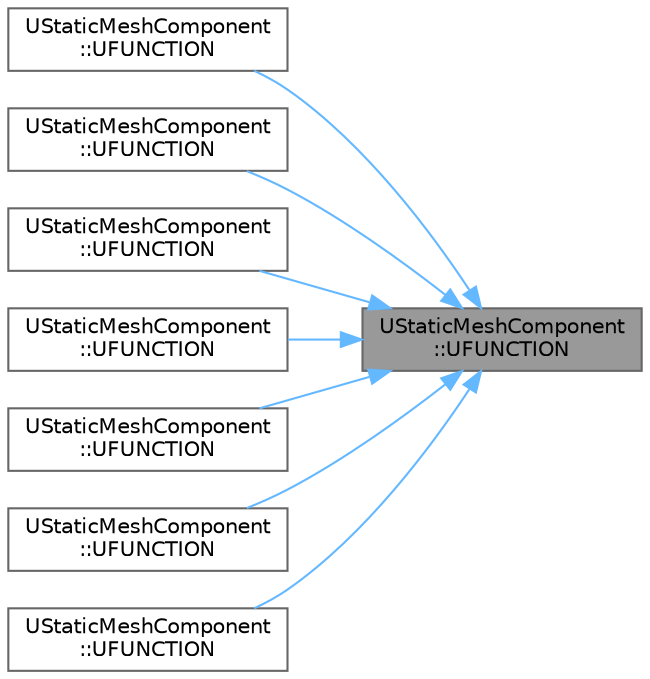 digraph "UStaticMeshComponent::UFUNCTION"
{
 // INTERACTIVE_SVG=YES
 // LATEX_PDF_SIZE
  bgcolor="transparent";
  edge [fontname=Helvetica,fontsize=10,labelfontname=Helvetica,labelfontsize=10];
  node [fontname=Helvetica,fontsize=10,shape=box,height=0.2,width=0.4];
  rankdir="RL";
  Node1 [id="Node000001",label="UStaticMeshComponent\l::UFUNCTION",height=0.2,width=0.4,color="gray40", fillcolor="grey60", style="filled", fontcolor="black",tooltip=" "];
  Node1 -> Node2 [id="edge1_Node000001_Node000002",dir="back",color="steelblue1",style="solid",tooltip=" "];
  Node2 [id="Node000002",label="UStaticMeshComponent\l::UFUNCTION",height=0.2,width=0.4,color="grey40", fillcolor="white", style="filled",URL="$d3/d78/classUStaticMeshComponent.html#ad4c29685310b6f4bf6f4ae74626f5b26",tooltip="Sets the component's DistanceFieldSelfShadowBias."];
  Node1 -> Node3 [id="edge2_Node000001_Node000003",dir="back",color="steelblue1",style="solid",tooltip=" "];
  Node3 [id="Node000003",label="UStaticMeshComponent\l::UFUNCTION",height=0.2,width=0.4,color="grey40", fillcolor="white", style="filled",URL="$d3/d78/classUStaticMeshComponent.html#a496821258384e271e14eea786843140d",tooltip=" "];
  Node1 -> Node4 [id="edge3_Node000001_Node000004",dir="back",color="steelblue1",style="solid",tooltip=" "];
  Node4 [id="Node000004",label="UStaticMeshComponent\l::UFUNCTION",height=0.2,width=0.4,color="grey40", fillcolor="white", style="filled",URL="$d3/d78/classUStaticMeshComponent.html#a9445cb886c1094fa185cb3ba66d330f1",tooltip=" "];
  Node1 -> Node5 [id="edge4_Node000001_Node000005",dir="back",color="steelblue1",style="solid",tooltip=" "];
  Node5 [id="Node000005",label="UStaticMeshComponent\l::UFUNCTION",height=0.2,width=0.4,color="grey40", fillcolor="white", style="filled",URL="$d3/d78/classUStaticMeshComponent.html#a151b9c2184fe976f60c65a24d43bae9a",tooltip="Force disabling of Nanite rendering."];
  Node1 -> Node6 [id="edge5_Node000001_Node000006",dir="back",color="steelblue1",style="solid",tooltip=" "];
  Node6 [id="Node000006",label="UStaticMeshComponent\l::UFUNCTION",height=0.2,width=0.4,color="grey40", fillcolor="white", style="filled",URL="$d3/d78/classUStaticMeshComponent.html#a0a880510d0d132a874ea9e547ca1be3b",tooltip="Set forced reverse culling."];
  Node1 -> Node7 [id="edge6_Node000001_Node000007",dir="back",color="steelblue1",style="solid",tooltip=" "];
  Node7 [id="Node000007",label="UStaticMeshComponent\l::UFUNCTION",height=0.2,width=0.4,color="grey40", fillcolor="white", style="filled",URL="$d3/d78/classUStaticMeshComponent.html#a1444d9df0283842e0f21647f84f7fcc6",tooltip=" "];
  Node1 -> Node8 [id="edge7_Node000001_Node000008",dir="back",color="steelblue1",style="solid",tooltip=" "];
  Node8 [id="Node000008",label="UStaticMeshComponent\l::UFUNCTION",height=0.2,width=0.4,color="grey40", fillcolor="white", style="filled",URL="$d3/d78/classUStaticMeshComponent.html#ab2b387a2fc6dfbd46227192e8e4ccb1c",tooltip="Get the initial value of bEvaluateWorldPositionOffset."];
}
